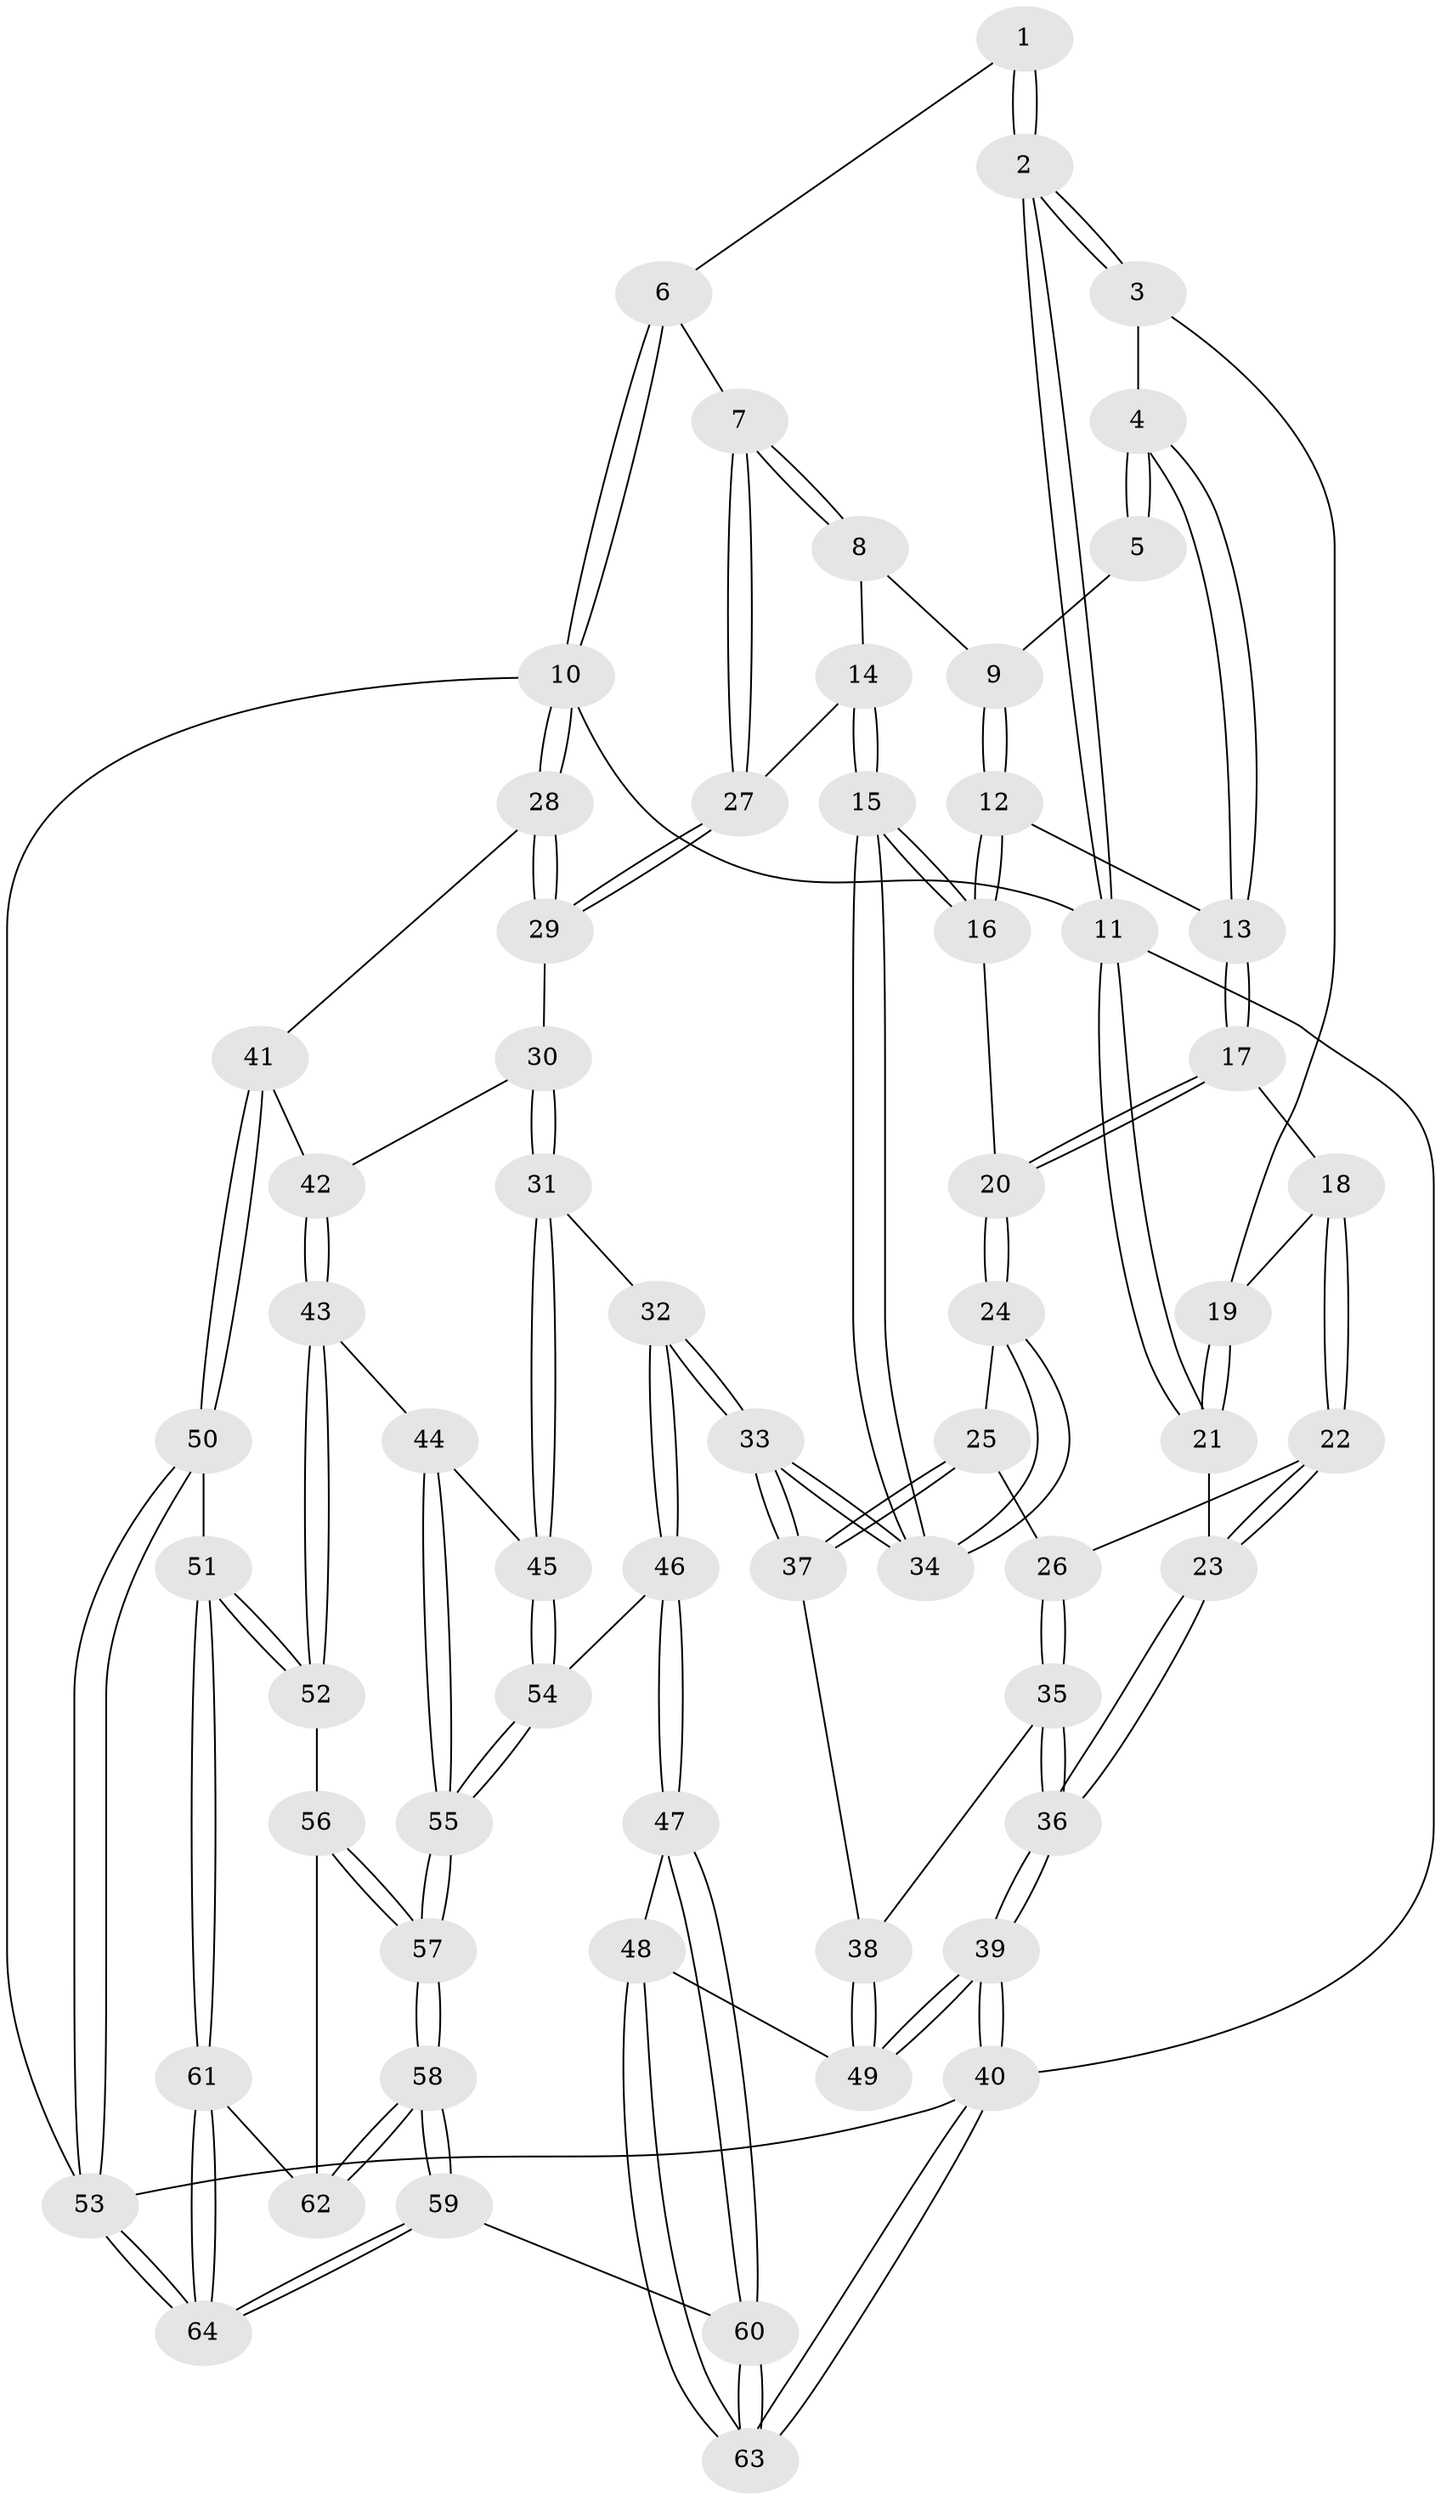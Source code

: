 // Generated by graph-tools (version 1.1) at 2025/51/03/09/25 03:51:11]
// undirected, 64 vertices, 157 edges
graph export_dot {
graph [start="1"]
  node [color=gray90,style=filled];
  1 [pos="+0.4516408708732129+0"];
  2 [pos="+0+0"];
  3 [pos="+0.15357947728278323+0.11903044627722631"];
  4 [pos="+0.2286568997609591+0.154616437764363"];
  5 [pos="+0.4421247521001438+0"];
  6 [pos="+0.8164383578829404+0"];
  7 [pos="+0.7828829126867592+0.18200311867083527"];
  8 [pos="+0.5469020073830574+0.15897459694570823"];
  9 [pos="+0.4717567997816101+0.14264614050926708"];
  10 [pos="+1+0"];
  11 [pos="+0+0"];
  12 [pos="+0.4693306321642784+0.17862809695212956"];
  13 [pos="+0.23353005842841176+0.20014273313036363"];
  14 [pos="+0.6704500871844695+0.24303145300275877"];
  15 [pos="+0.4920548525352091+0.3449367361229679"];
  16 [pos="+0.47607245395241415+0.3098484023922066"];
  17 [pos="+0.23349262441057314+0.20923075765821045"];
  18 [pos="+0.11151739848363598+0.24546492340272125"];
  19 [pos="+0.033062775464590605+0.23861971350885433"];
  20 [pos="+0.23781324577098298+0.22118627927069712"];
  21 [pos="+0+0.30025160667221346"];
  22 [pos="+0.13692010574180635+0.3904060783496919"];
  23 [pos="+0+0.3690041046578331"];
  24 [pos="+0.20967357222891353+0.39056565603826343"];
  25 [pos="+0.19138595529515431+0.40063424046852397"];
  26 [pos="+0.18015624102203562+0.3999873279256518"];
  27 [pos="+0.782914339373876+0.18691338101994254"];
  28 [pos="+1+0.4286560073867727"];
  29 [pos="+0.8324904339935091+0.2782757564584275"];
  30 [pos="+0.68094289972625+0.5036090190948098"];
  31 [pos="+0.5416208187577364+0.551469831873648"];
  32 [pos="+0.5212727230469524+0.5481778824574767"];
  33 [pos="+0.51000737541886+0.5362429542763615"];
  34 [pos="+0.48143691873976535+0.4661620319820304"];
  35 [pos="+0+0.6455272740053318"];
  36 [pos="+0+0.6693543066541487"];
  37 [pos="+0.1903071015485528+0.625208347896358"];
  38 [pos="+0.18048967425876258+0.6357256312330645"];
  39 [pos="+0+1"];
  40 [pos="+0+1"];
  41 [pos="+1+0.4978336216797549"];
  42 [pos="+0.8103456065426622+0.5467132219361699"];
  43 [pos="+0.8247759517045011+0.7564544236396565"];
  44 [pos="+0.72982461004427+0.7608247534349243"];
  45 [pos="+0.7007141507526209+0.7294053367645834"];
  46 [pos="+0.432884761277014+0.7976417372875066"];
  47 [pos="+0.3977916549611244+0.8242242133381938"];
  48 [pos="+0.3015833915755678+0.8286026324383344"];
  49 [pos="+0.2620999463901435+0.814018423842773"];
  50 [pos="+1+0.729905922394209"];
  51 [pos="+0.9485327625794884+0.7874749935190322"];
  52 [pos="+0.9316030795894288+0.7896043598691092"];
  53 [pos="+1+1"];
  54 [pos="+0.5128056285898025+0.8445330416606441"];
  55 [pos="+0.6476599410072121+0.9273771673949947"];
  56 [pos="+0.8879664245364911+0.8548481423781691"];
  57 [pos="+0.6502137318085982+0.9382047528401616"];
  58 [pos="+0.6703043107387014+1"];
  59 [pos="+0.6456698605791473+1"];
  60 [pos="+0.44630320941166907+1"];
  61 [pos="+0.9230806467501351+1"];
  62 [pos="+0.8444440376829153+0.9336367944982882"];
  63 [pos="+0.17734103777042387+1"];
  64 [pos="+1+1"];
  1 -- 2;
  1 -- 2;
  1 -- 6;
  2 -- 3;
  2 -- 3;
  2 -- 11;
  2 -- 11;
  3 -- 4;
  3 -- 19;
  4 -- 5;
  4 -- 5;
  4 -- 13;
  4 -- 13;
  5 -- 9;
  6 -- 7;
  6 -- 10;
  6 -- 10;
  7 -- 8;
  7 -- 8;
  7 -- 27;
  7 -- 27;
  8 -- 9;
  8 -- 14;
  9 -- 12;
  9 -- 12;
  10 -- 11;
  10 -- 28;
  10 -- 28;
  10 -- 53;
  11 -- 21;
  11 -- 21;
  11 -- 40;
  12 -- 13;
  12 -- 16;
  12 -- 16;
  13 -- 17;
  13 -- 17;
  14 -- 15;
  14 -- 15;
  14 -- 27;
  15 -- 16;
  15 -- 16;
  15 -- 34;
  15 -- 34;
  16 -- 20;
  17 -- 18;
  17 -- 20;
  17 -- 20;
  18 -- 19;
  18 -- 22;
  18 -- 22;
  19 -- 21;
  19 -- 21;
  20 -- 24;
  20 -- 24;
  21 -- 23;
  22 -- 23;
  22 -- 23;
  22 -- 26;
  23 -- 36;
  23 -- 36;
  24 -- 25;
  24 -- 34;
  24 -- 34;
  25 -- 26;
  25 -- 37;
  25 -- 37;
  26 -- 35;
  26 -- 35;
  27 -- 29;
  27 -- 29;
  28 -- 29;
  28 -- 29;
  28 -- 41;
  29 -- 30;
  30 -- 31;
  30 -- 31;
  30 -- 42;
  31 -- 32;
  31 -- 45;
  31 -- 45;
  32 -- 33;
  32 -- 33;
  32 -- 46;
  32 -- 46;
  33 -- 34;
  33 -- 34;
  33 -- 37;
  33 -- 37;
  35 -- 36;
  35 -- 36;
  35 -- 38;
  36 -- 39;
  36 -- 39;
  37 -- 38;
  38 -- 49;
  38 -- 49;
  39 -- 40;
  39 -- 40;
  39 -- 49;
  39 -- 49;
  40 -- 63;
  40 -- 63;
  40 -- 53;
  41 -- 42;
  41 -- 50;
  41 -- 50;
  42 -- 43;
  42 -- 43;
  43 -- 44;
  43 -- 52;
  43 -- 52;
  44 -- 45;
  44 -- 55;
  44 -- 55;
  45 -- 54;
  45 -- 54;
  46 -- 47;
  46 -- 47;
  46 -- 54;
  47 -- 48;
  47 -- 60;
  47 -- 60;
  48 -- 49;
  48 -- 63;
  48 -- 63;
  50 -- 51;
  50 -- 53;
  50 -- 53;
  51 -- 52;
  51 -- 52;
  51 -- 61;
  51 -- 61;
  52 -- 56;
  53 -- 64;
  53 -- 64;
  54 -- 55;
  54 -- 55;
  55 -- 57;
  55 -- 57;
  56 -- 57;
  56 -- 57;
  56 -- 62;
  57 -- 58;
  57 -- 58;
  58 -- 59;
  58 -- 59;
  58 -- 62;
  58 -- 62;
  59 -- 60;
  59 -- 64;
  59 -- 64;
  60 -- 63;
  60 -- 63;
  61 -- 62;
  61 -- 64;
  61 -- 64;
}
